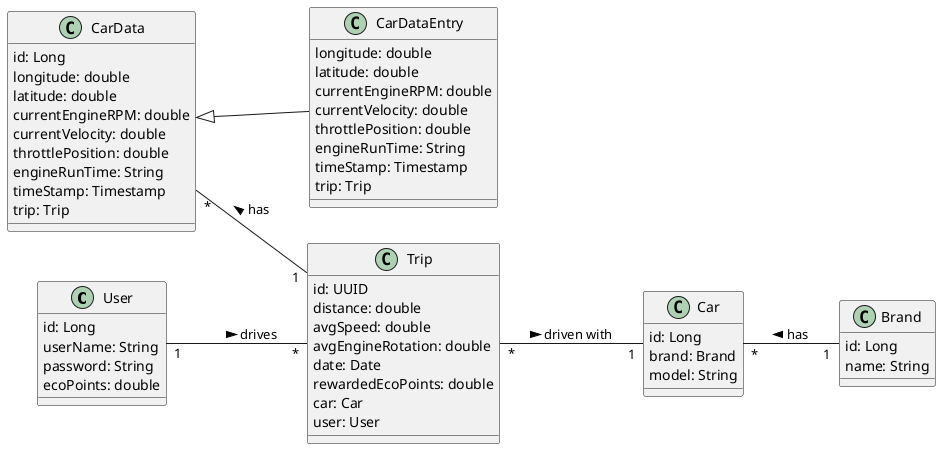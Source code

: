 @startuml
left to right direction

class User{
    id: Long
    userName: String
    password: String
    ecoPoints: double
}

class Trip {
    id: UUID
    distance: double
    avgSpeed: double
    avgEngineRotation: double
    date: Date
    rewardedEcoPoints: double
    car: Car
    user: User
}

class Brand {
    id: Long
    name: String
}

class Car {
    id: Long
    brand: Brand
    model: String
}

class CarData {
    id: Long
    longitude: double
    latitude: double
    currentEngineRPM: double
    currentVelocity: double
    throttlePosition: double
    engineRunTime: String
    timeStamp: Timestamp
    trip: Trip
}

class CarDataEntry {
    longitude: double
    latitude: double
    currentEngineRPM: double
    currentVelocity: double
    throttlePosition: double
    engineRunTime: String
    timeStamp: Timestamp
    trip: Trip
}


User "1" -- "*" Trip : > drives
CarData "*" -- "1"  Trip : < has
CarDataEntry -u-|> CarData
Trip "*" -- "1" Car : > driven with
Car "*" -- "1" Brand : < has
@enduml